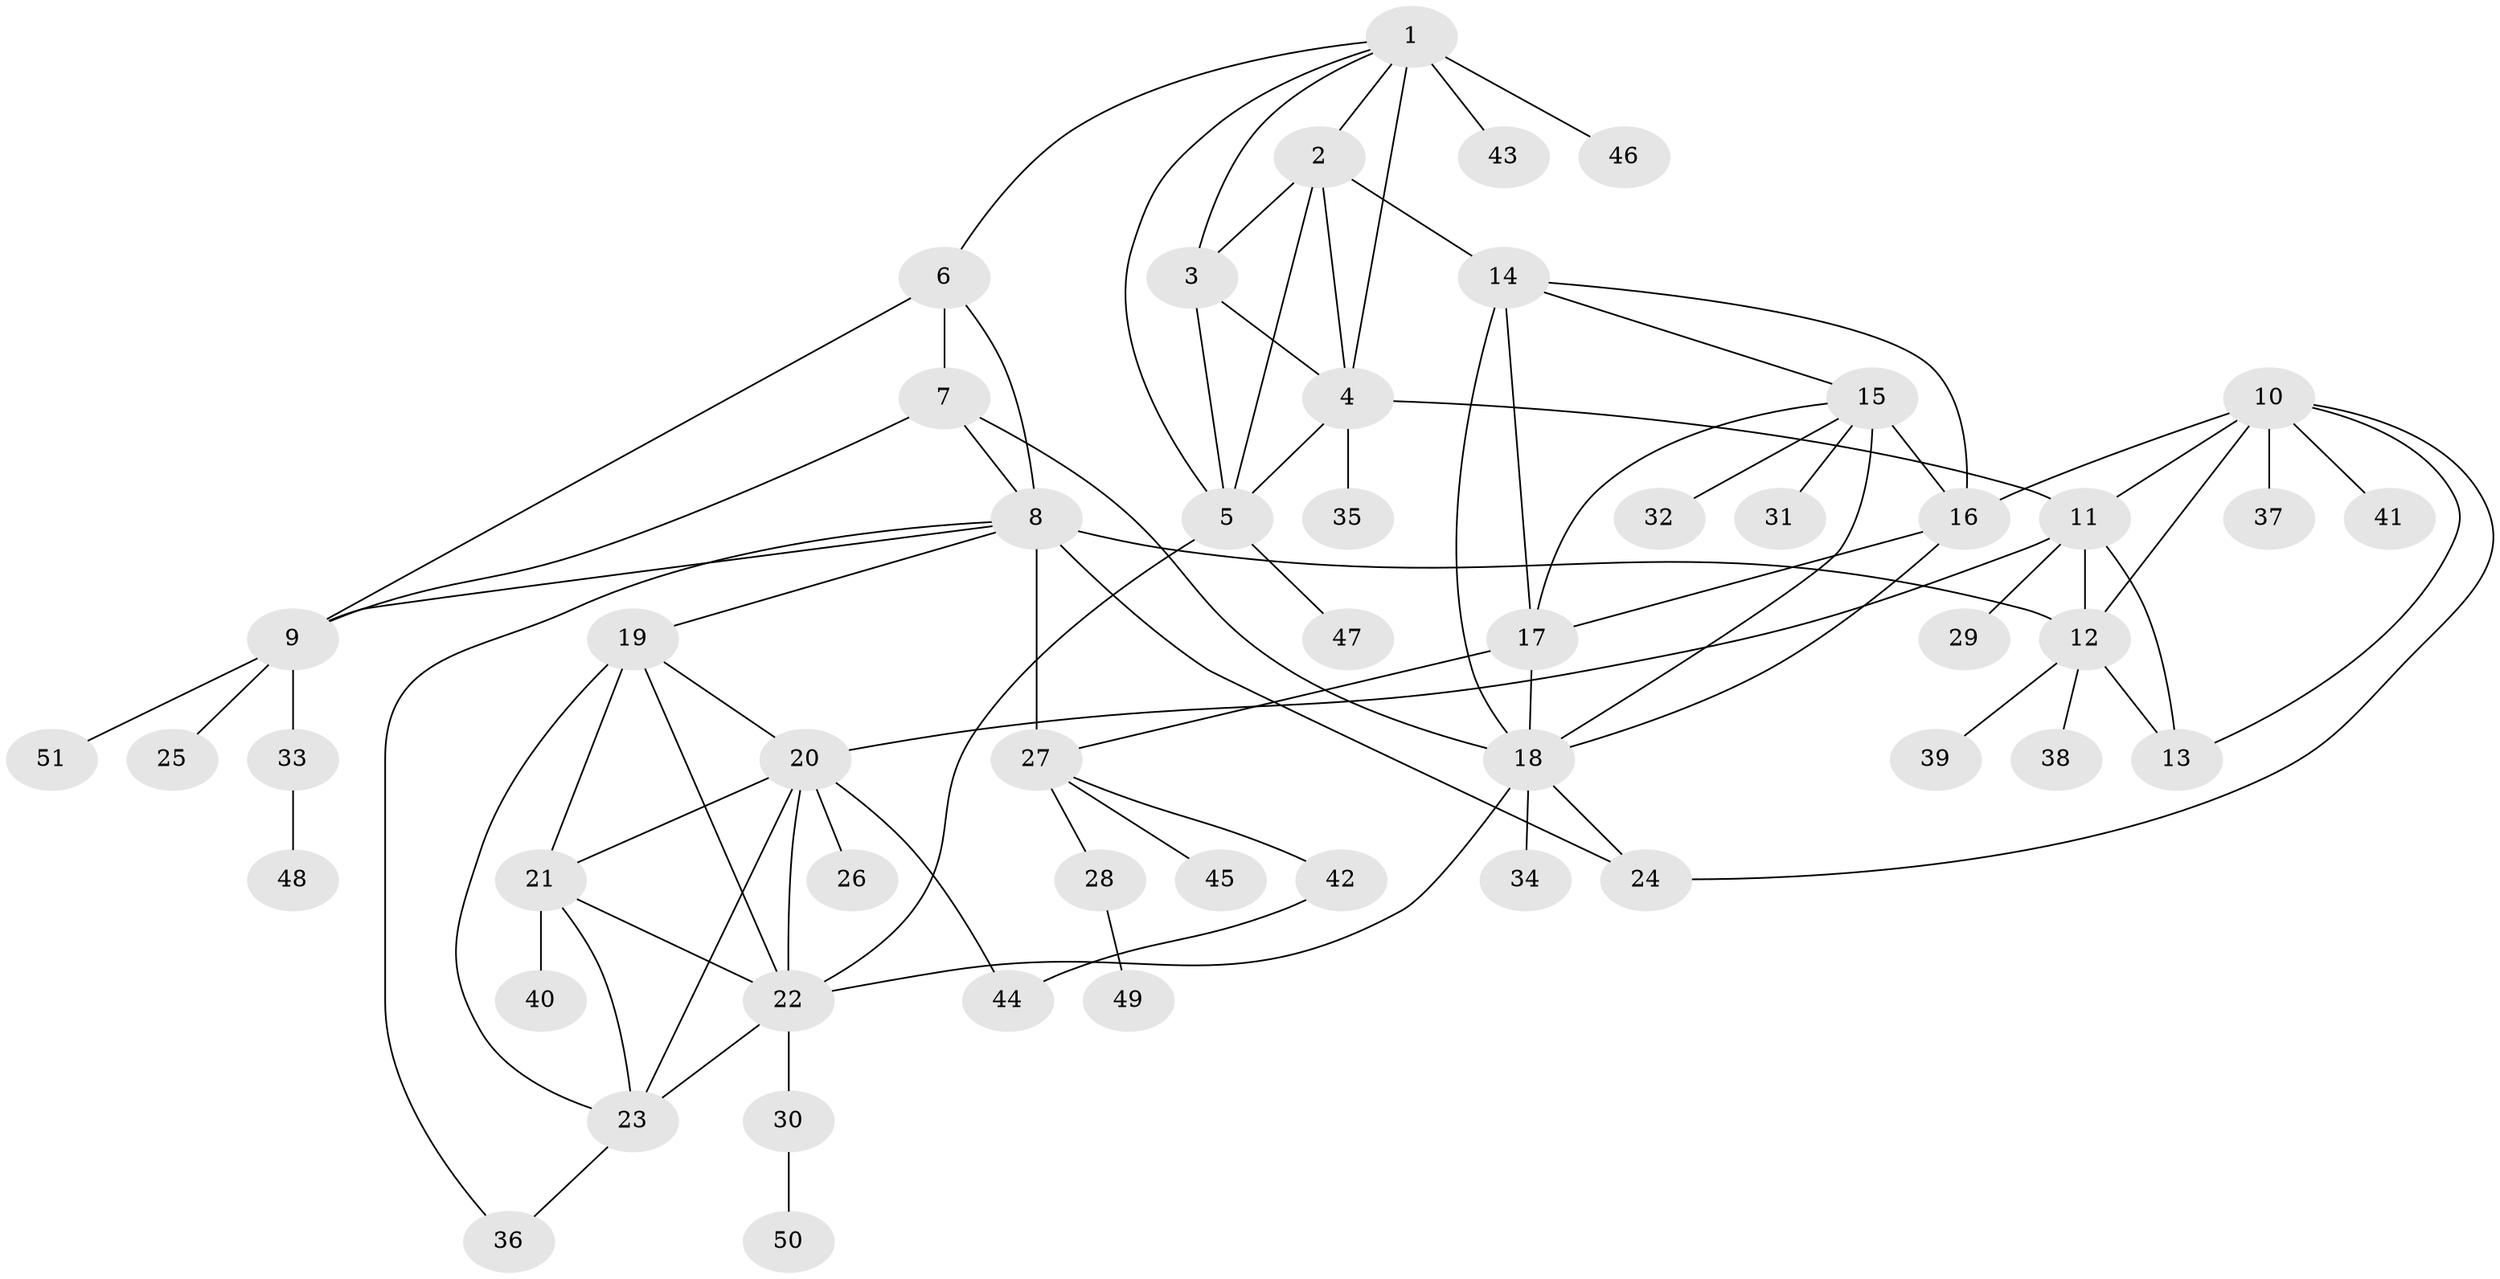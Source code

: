 // original degree distribution, {10: 0.009900990099009901, 6: 0.07920792079207921, 5: 0.039603960396039604, 7: 0.0297029702970297, 4: 0.009900990099009901, 13: 0.009900990099009901, 8: 0.039603960396039604, 11: 0.019801980198019802, 9: 0.019801980198019802, 1: 0.6039603960396039, 2: 0.0891089108910891, 3: 0.04950495049504951}
// Generated by graph-tools (version 1.1) at 2025/37/03/09/25 02:37:41]
// undirected, 51 vertices, 85 edges
graph export_dot {
graph [start="1"]
  node [color=gray90,style=filled];
  1;
  2;
  3;
  4;
  5;
  6;
  7;
  8;
  9;
  10;
  11;
  12;
  13;
  14;
  15;
  16;
  17;
  18;
  19;
  20;
  21;
  22;
  23;
  24;
  25;
  26;
  27;
  28;
  29;
  30;
  31;
  32;
  33;
  34;
  35;
  36;
  37;
  38;
  39;
  40;
  41;
  42;
  43;
  44;
  45;
  46;
  47;
  48;
  49;
  50;
  51;
  1 -- 2 [weight=1.0];
  1 -- 3 [weight=1.0];
  1 -- 4 [weight=1.0];
  1 -- 5 [weight=1.0];
  1 -- 6 [weight=1.0];
  1 -- 43 [weight=3.0];
  1 -- 46 [weight=1.0];
  2 -- 3 [weight=1.0];
  2 -- 4 [weight=1.0];
  2 -- 5 [weight=1.0];
  2 -- 14 [weight=1.0];
  3 -- 4 [weight=1.0];
  3 -- 5 [weight=1.0];
  4 -- 5 [weight=1.0];
  4 -- 11 [weight=1.0];
  4 -- 35 [weight=1.0];
  5 -- 22 [weight=1.0];
  5 -- 47 [weight=1.0];
  6 -- 7 [weight=2.0];
  6 -- 8 [weight=1.0];
  6 -- 9 [weight=1.0];
  7 -- 8 [weight=2.0];
  7 -- 9 [weight=2.0];
  7 -- 18 [weight=1.0];
  8 -- 9 [weight=1.0];
  8 -- 12 [weight=1.0];
  8 -- 19 [weight=1.0];
  8 -- 24 [weight=4.0];
  8 -- 27 [weight=1.0];
  8 -- 36 [weight=1.0];
  9 -- 25 [weight=1.0];
  9 -- 33 [weight=1.0];
  9 -- 51 [weight=1.0];
  10 -- 11 [weight=2.0];
  10 -- 12 [weight=1.0];
  10 -- 13 [weight=1.0];
  10 -- 16 [weight=1.0];
  10 -- 24 [weight=1.0];
  10 -- 37 [weight=3.0];
  10 -- 41 [weight=1.0];
  11 -- 12 [weight=2.0];
  11 -- 13 [weight=5.0];
  11 -- 20 [weight=1.0];
  11 -- 29 [weight=1.0];
  12 -- 13 [weight=1.0];
  12 -- 38 [weight=1.0];
  12 -- 39 [weight=1.0];
  14 -- 15 [weight=1.0];
  14 -- 16 [weight=1.0];
  14 -- 17 [weight=1.0];
  14 -- 18 [weight=1.0];
  15 -- 16 [weight=5.0];
  15 -- 17 [weight=1.0];
  15 -- 18 [weight=1.0];
  15 -- 31 [weight=1.0];
  15 -- 32 [weight=1.0];
  16 -- 17 [weight=1.0];
  16 -- 18 [weight=1.0];
  17 -- 18 [weight=1.0];
  17 -- 27 [weight=1.0];
  18 -- 22 [weight=1.0];
  18 -- 24 [weight=1.0];
  18 -- 34 [weight=1.0];
  19 -- 20 [weight=1.0];
  19 -- 21 [weight=1.0];
  19 -- 22 [weight=1.0];
  19 -- 23 [weight=1.0];
  20 -- 21 [weight=1.0];
  20 -- 22 [weight=1.0];
  20 -- 23 [weight=1.0];
  20 -- 26 [weight=2.0];
  20 -- 44 [weight=1.0];
  21 -- 22 [weight=1.0];
  21 -- 23 [weight=1.0];
  21 -- 40 [weight=2.0];
  22 -- 23 [weight=1.0];
  22 -- 30 [weight=1.0];
  23 -- 36 [weight=1.0];
  27 -- 28 [weight=1.0];
  27 -- 42 [weight=1.0];
  27 -- 45 [weight=1.0];
  28 -- 49 [weight=1.0];
  30 -- 50 [weight=1.0];
  33 -- 48 [weight=1.0];
  42 -- 44 [weight=1.0];
}
